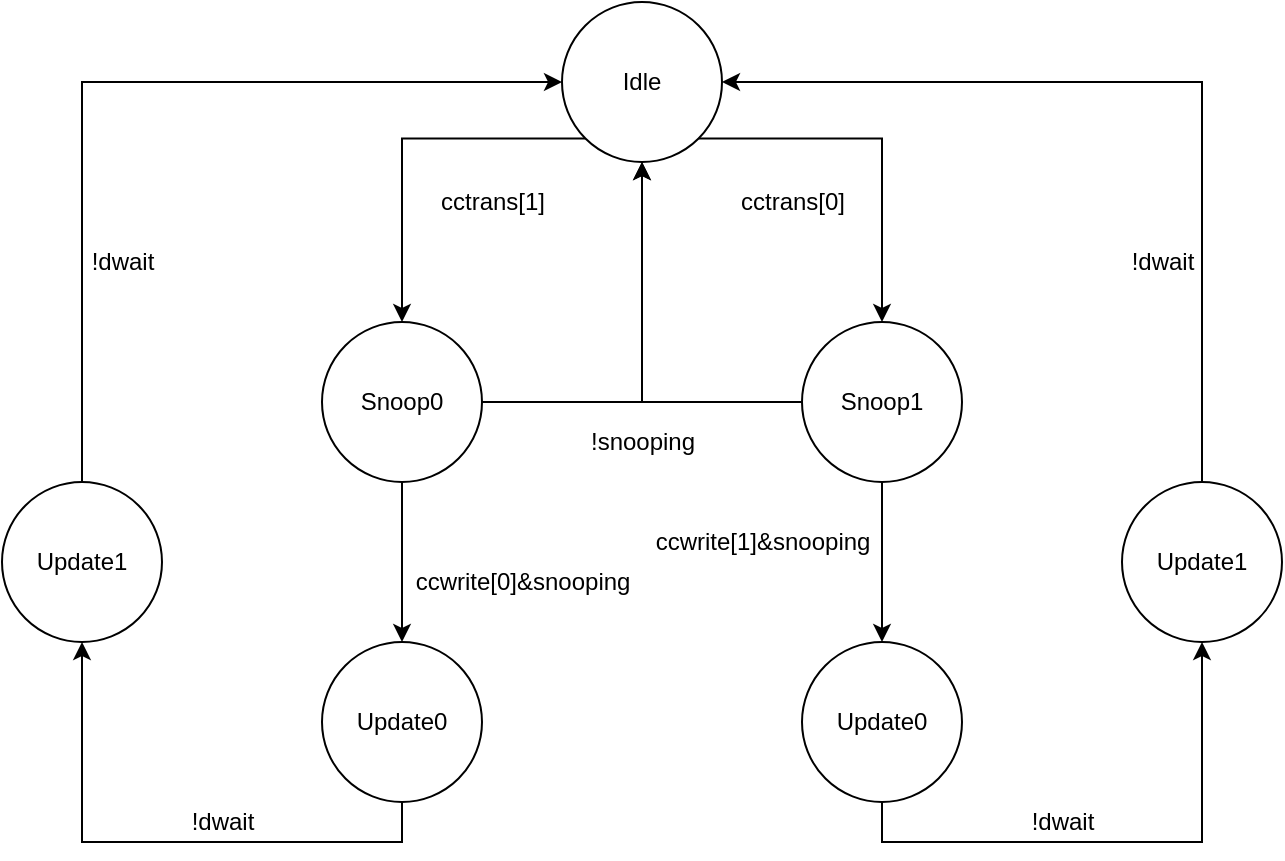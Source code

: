 <mxfile version="17.2.6" type="github">
  <diagram id="8jjxDWWBWf0d7ai7I2Dl" name="Page-1">
    <mxGraphModel dx="1209" dy="634" grid="1" gridSize="10" guides="1" tooltips="1" connect="1" arrows="1" fold="1" page="1" pageScale="1" pageWidth="850" pageHeight="1100" math="0" shadow="0">
      <root>
        <mxCell id="0" />
        <mxCell id="1" parent="0" />
        <mxCell id="bhfGCaR0_jflt4qu3ea9-15" style="edgeStyle=orthogonalEdgeStyle;rounded=0;orthogonalLoop=1;jettySize=auto;html=1;exitX=0;exitY=1;exitDx=0;exitDy=0;" edge="1" parent="1" source="bhfGCaR0_jflt4qu3ea9-3" target="bhfGCaR0_jflt4qu3ea9-4">
          <mxGeometry relative="1" as="geometry" />
        </mxCell>
        <mxCell id="bhfGCaR0_jflt4qu3ea9-16" style="edgeStyle=orthogonalEdgeStyle;rounded=0;orthogonalLoop=1;jettySize=auto;html=1;exitX=1;exitY=1;exitDx=0;exitDy=0;entryX=0.5;entryY=0;entryDx=0;entryDy=0;" edge="1" parent="1" source="bhfGCaR0_jflt4qu3ea9-3" target="bhfGCaR0_jflt4qu3ea9-5">
          <mxGeometry relative="1" as="geometry" />
        </mxCell>
        <mxCell id="bhfGCaR0_jflt4qu3ea9-3" value="Idle" style="ellipse;whiteSpace=wrap;html=1;aspect=fixed;" vertex="1" parent="1">
          <mxGeometry x="360" y="120" width="80" height="80" as="geometry" />
        </mxCell>
        <mxCell id="bhfGCaR0_jflt4qu3ea9-8" style="edgeStyle=orthogonalEdgeStyle;rounded=0;orthogonalLoop=1;jettySize=auto;html=1;exitX=0.5;exitY=1;exitDx=0;exitDy=0;entryX=0.5;entryY=0;entryDx=0;entryDy=0;" edge="1" parent="1" source="bhfGCaR0_jflt4qu3ea9-4" target="bhfGCaR0_jflt4qu3ea9-6">
          <mxGeometry relative="1" as="geometry" />
        </mxCell>
        <mxCell id="bhfGCaR0_jflt4qu3ea9-17" style="edgeStyle=orthogonalEdgeStyle;rounded=0;orthogonalLoop=1;jettySize=auto;html=1;exitX=1;exitY=0.5;exitDx=0;exitDy=0;entryX=0.5;entryY=1;entryDx=0;entryDy=0;" edge="1" parent="1" source="bhfGCaR0_jflt4qu3ea9-4" target="bhfGCaR0_jflt4qu3ea9-3">
          <mxGeometry relative="1" as="geometry" />
        </mxCell>
        <mxCell id="bhfGCaR0_jflt4qu3ea9-4" value="Snoop0" style="ellipse;whiteSpace=wrap;html=1;aspect=fixed;" vertex="1" parent="1">
          <mxGeometry x="240" y="280" width="80" height="80" as="geometry" />
        </mxCell>
        <mxCell id="bhfGCaR0_jflt4qu3ea9-9" style="edgeStyle=orthogonalEdgeStyle;rounded=0;orthogonalLoop=1;jettySize=auto;html=1;exitX=0.5;exitY=1;exitDx=0;exitDy=0;entryX=0.5;entryY=0;entryDx=0;entryDy=0;" edge="1" parent="1" source="bhfGCaR0_jflt4qu3ea9-5" target="bhfGCaR0_jflt4qu3ea9-7">
          <mxGeometry relative="1" as="geometry" />
        </mxCell>
        <mxCell id="bhfGCaR0_jflt4qu3ea9-18" style="edgeStyle=orthogonalEdgeStyle;rounded=0;orthogonalLoop=1;jettySize=auto;html=1;exitX=0;exitY=0.5;exitDx=0;exitDy=0;entryX=0.5;entryY=1;entryDx=0;entryDy=0;" edge="1" parent="1" source="bhfGCaR0_jflt4qu3ea9-5" target="bhfGCaR0_jflt4qu3ea9-3">
          <mxGeometry relative="1" as="geometry" />
        </mxCell>
        <mxCell id="bhfGCaR0_jflt4qu3ea9-5" value="Snoop1" style="ellipse;whiteSpace=wrap;html=1;aspect=fixed;" vertex="1" parent="1">
          <mxGeometry x="480" y="280" width="80" height="80" as="geometry" />
        </mxCell>
        <mxCell id="bhfGCaR0_jflt4qu3ea9-12" style="edgeStyle=orthogonalEdgeStyle;rounded=0;orthogonalLoop=1;jettySize=auto;html=1;exitX=0.5;exitY=1;exitDx=0;exitDy=0;entryX=0.5;entryY=1;entryDx=0;entryDy=0;" edge="1" parent="1" source="bhfGCaR0_jflt4qu3ea9-6" target="bhfGCaR0_jflt4qu3ea9-10">
          <mxGeometry relative="1" as="geometry" />
        </mxCell>
        <mxCell id="bhfGCaR0_jflt4qu3ea9-6" value="Update0" style="ellipse;whiteSpace=wrap;html=1;aspect=fixed;" vertex="1" parent="1">
          <mxGeometry x="240" y="440" width="80" height="80" as="geometry" />
        </mxCell>
        <mxCell id="bhfGCaR0_jflt4qu3ea9-19" style="edgeStyle=orthogonalEdgeStyle;rounded=0;orthogonalLoop=1;jettySize=auto;html=1;exitX=0.5;exitY=1;exitDx=0;exitDy=0;entryX=0.5;entryY=1;entryDx=0;entryDy=0;" edge="1" parent="1" source="bhfGCaR0_jflt4qu3ea9-7" target="bhfGCaR0_jflt4qu3ea9-11">
          <mxGeometry relative="1" as="geometry" />
        </mxCell>
        <mxCell id="bhfGCaR0_jflt4qu3ea9-7" value="Update0" style="ellipse;whiteSpace=wrap;html=1;aspect=fixed;" vertex="1" parent="1">
          <mxGeometry x="480" y="440" width="80" height="80" as="geometry" />
        </mxCell>
        <mxCell id="bhfGCaR0_jflt4qu3ea9-13" style="edgeStyle=orthogonalEdgeStyle;rounded=0;orthogonalLoop=1;jettySize=auto;html=1;exitX=0.5;exitY=0;exitDx=0;exitDy=0;entryX=0;entryY=0.5;entryDx=0;entryDy=0;" edge="1" parent="1" source="bhfGCaR0_jflt4qu3ea9-10" target="bhfGCaR0_jflt4qu3ea9-3">
          <mxGeometry relative="1" as="geometry" />
        </mxCell>
        <mxCell id="bhfGCaR0_jflt4qu3ea9-10" value="Update1" style="ellipse;whiteSpace=wrap;html=1;aspect=fixed;" vertex="1" parent="1">
          <mxGeometry x="80" y="360" width="80" height="80" as="geometry" />
        </mxCell>
        <mxCell id="bhfGCaR0_jflt4qu3ea9-14" style="edgeStyle=orthogonalEdgeStyle;rounded=0;orthogonalLoop=1;jettySize=auto;html=1;exitX=0.5;exitY=0;exitDx=0;exitDy=0;entryX=1;entryY=0.5;entryDx=0;entryDy=0;" edge="1" parent="1" source="bhfGCaR0_jflt4qu3ea9-11" target="bhfGCaR0_jflt4qu3ea9-3">
          <mxGeometry relative="1" as="geometry" />
        </mxCell>
        <mxCell id="bhfGCaR0_jflt4qu3ea9-11" value="Update1" style="ellipse;whiteSpace=wrap;html=1;aspect=fixed;" vertex="1" parent="1">
          <mxGeometry x="640" y="360" width="80" height="80" as="geometry" />
        </mxCell>
        <mxCell id="bhfGCaR0_jflt4qu3ea9-20" value="!dwait" style="text;html=1;align=center;verticalAlign=middle;resizable=0;points=[];autosize=1;strokeColor=none;fillColor=none;" vertex="1" parent="1">
          <mxGeometry x="165" y="520" width="50" height="20" as="geometry" />
        </mxCell>
        <mxCell id="bhfGCaR0_jflt4qu3ea9-21" value="!dwait" style="text;html=1;align=center;verticalAlign=middle;resizable=0;points=[];autosize=1;strokeColor=none;fillColor=none;" vertex="1" parent="1">
          <mxGeometry x="115" y="240" width="50" height="20" as="geometry" />
        </mxCell>
        <mxCell id="bhfGCaR0_jflt4qu3ea9-22" value="!dwait" style="text;html=1;align=center;verticalAlign=middle;resizable=0;points=[];autosize=1;strokeColor=none;fillColor=none;" vertex="1" parent="1">
          <mxGeometry x="635" y="240" width="50" height="20" as="geometry" />
        </mxCell>
        <mxCell id="bhfGCaR0_jflt4qu3ea9-23" value="!dwait" style="text;html=1;align=center;verticalAlign=middle;resizable=0;points=[];autosize=1;strokeColor=none;fillColor=none;" vertex="1" parent="1">
          <mxGeometry x="585" y="520" width="50" height="20" as="geometry" />
        </mxCell>
        <mxCell id="bhfGCaR0_jflt4qu3ea9-24" value="cctrans[1]" style="text;html=1;align=center;verticalAlign=middle;resizable=0;points=[];autosize=1;strokeColor=none;fillColor=none;" vertex="1" parent="1">
          <mxGeometry x="290" y="210" width="70" height="20" as="geometry" />
        </mxCell>
        <mxCell id="bhfGCaR0_jflt4qu3ea9-25" value="cctrans[0]" style="text;html=1;align=center;verticalAlign=middle;resizable=0;points=[];autosize=1;strokeColor=none;fillColor=none;" vertex="1" parent="1">
          <mxGeometry x="440" y="210" width="70" height="20" as="geometry" />
        </mxCell>
        <mxCell id="bhfGCaR0_jflt4qu3ea9-26" value="!snooping" style="text;html=1;align=center;verticalAlign=middle;resizable=0;points=[];autosize=1;strokeColor=none;fillColor=none;" vertex="1" parent="1">
          <mxGeometry x="365" y="330" width="70" height="20" as="geometry" />
        </mxCell>
        <mxCell id="bhfGCaR0_jflt4qu3ea9-27" value="ccwrite[0]&amp;amp;snooping" style="text;html=1;align=center;verticalAlign=middle;resizable=0;points=[];autosize=1;strokeColor=none;fillColor=none;" vertex="1" parent="1">
          <mxGeometry x="280" y="400" width="120" height="20" as="geometry" />
        </mxCell>
        <mxCell id="bhfGCaR0_jflt4qu3ea9-28" value="ccwrite[1]&amp;amp;snooping" style="text;html=1;align=center;verticalAlign=middle;resizable=0;points=[];autosize=1;strokeColor=none;fillColor=none;" vertex="1" parent="1">
          <mxGeometry x="400" y="380" width="120" height="20" as="geometry" />
        </mxCell>
      </root>
    </mxGraphModel>
  </diagram>
</mxfile>
